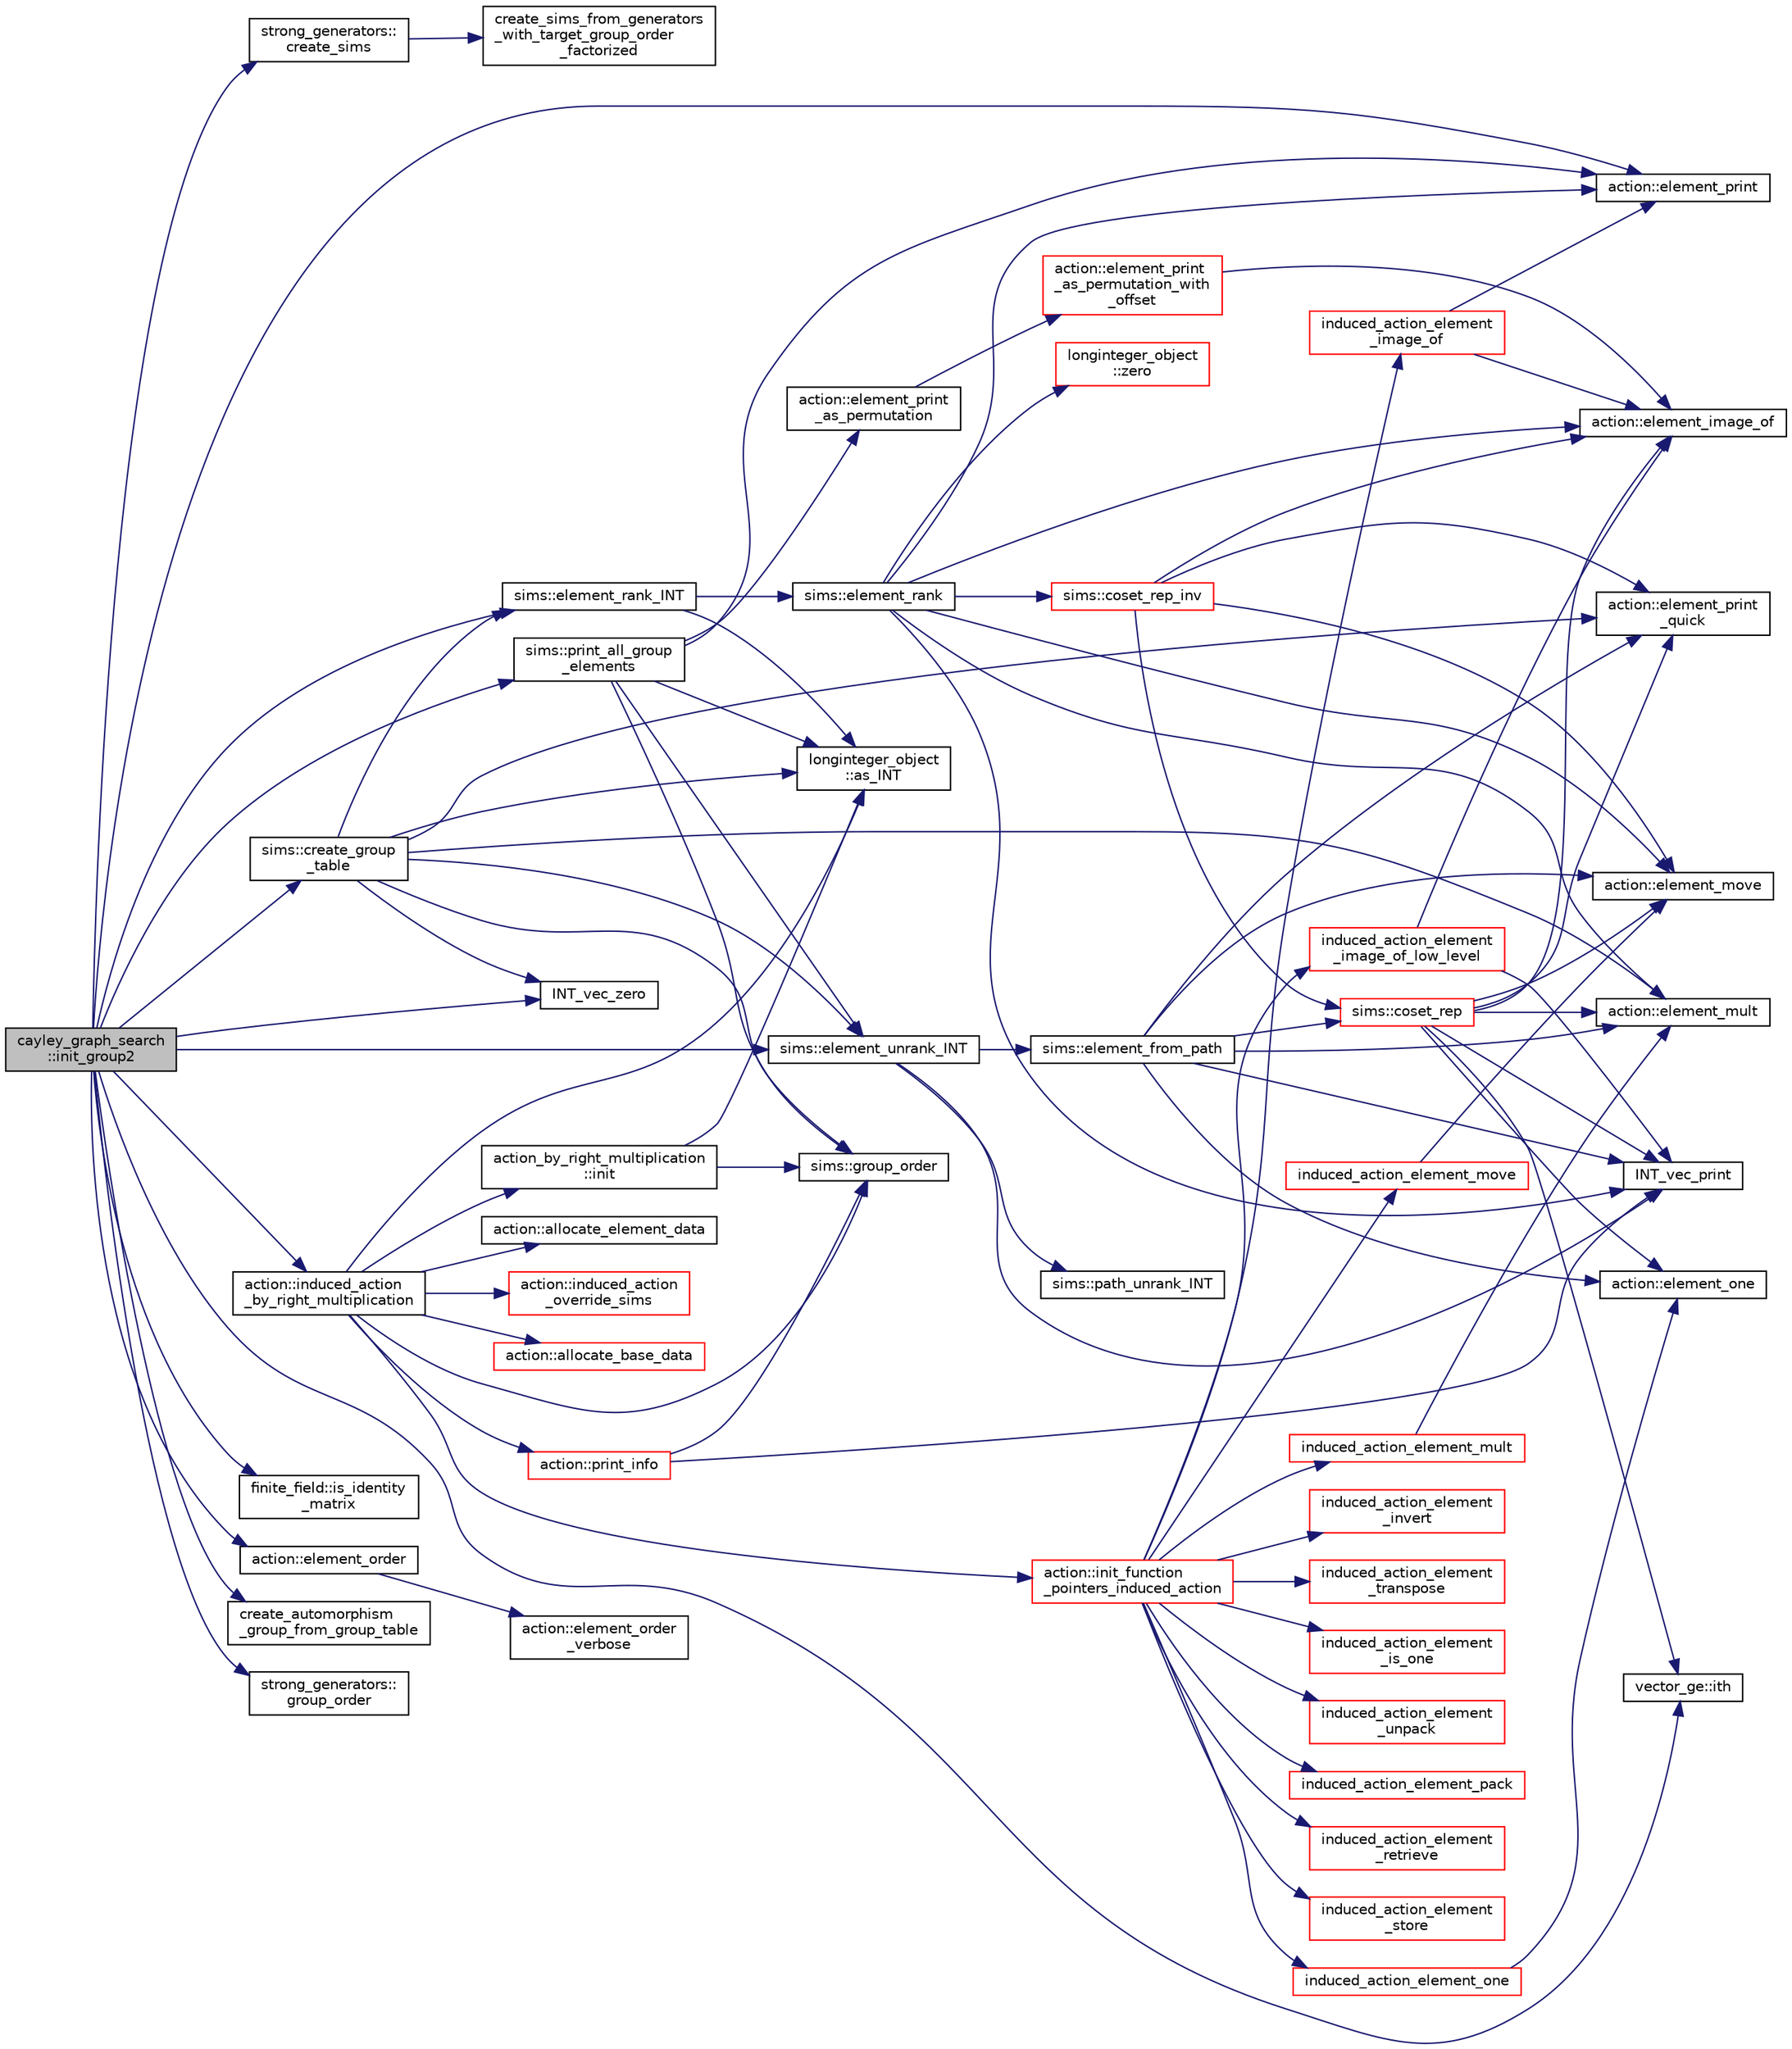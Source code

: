 digraph "cayley_graph_search::init_group2"
{
  edge [fontname="Helvetica",fontsize="10",labelfontname="Helvetica",labelfontsize="10"];
  node [fontname="Helvetica",fontsize="10",shape=record];
  rankdir="LR";
  Node1963 [label="cayley_graph_search\l::init_group2",height=0.2,width=0.4,color="black", fillcolor="grey75", style="filled", fontcolor="black"];
  Node1963 -> Node1964 [color="midnightblue",fontsize="10",style="solid",fontname="Helvetica"];
  Node1964 [label="strong_generators::\lcreate_sims",height=0.2,width=0.4,color="black", fillcolor="white", style="filled",URL="$dc/d09/classstrong__generators.html#afca700d50772a39eeb74239355ae67e1"];
  Node1964 -> Node1965 [color="midnightblue",fontsize="10",style="solid",fontname="Helvetica"];
  Node1965 [label="create_sims_from_generators\l_with_target_group_order\l_factorized",height=0.2,width=0.4,color="black", fillcolor="white", style="filled",URL="$d2/d3a/group__theory_8h.html#a40f2df36e351d6e63bd2bb196cc5b430"];
  Node1963 -> Node1966 [color="midnightblue",fontsize="10",style="solid",fontname="Helvetica"];
  Node1966 [label="sims::print_all_group\l_elements",height=0.2,width=0.4,color="black", fillcolor="white", style="filled",URL="$d9/df3/classsims.html#a000c1f285c6678fe7f591ced343588aa"];
  Node1966 -> Node1967 [color="midnightblue",fontsize="10",style="solid",fontname="Helvetica"];
  Node1967 [label="sims::group_order",height=0.2,width=0.4,color="black", fillcolor="white", style="filled",URL="$d9/df3/classsims.html#aa442445175656570fa35febbe790efad"];
  Node1966 -> Node1968 [color="midnightblue",fontsize="10",style="solid",fontname="Helvetica"];
  Node1968 [label="longinteger_object\l::as_INT",height=0.2,width=0.4,color="black", fillcolor="white", style="filled",URL="$dd/d7e/classlonginteger__object.html#afb992d4679a6741acc63c8bcba27971e"];
  Node1966 -> Node1969 [color="midnightblue",fontsize="10",style="solid",fontname="Helvetica"];
  Node1969 [label="sims::element_unrank_INT",height=0.2,width=0.4,color="black", fillcolor="white", style="filled",URL="$d9/df3/classsims.html#a435d84bb7bf7292f14593b2a4344151f"];
  Node1969 -> Node1970 [color="midnightblue",fontsize="10",style="solid",fontname="Helvetica"];
  Node1970 [label="sims::path_unrank_INT",height=0.2,width=0.4,color="black", fillcolor="white", style="filled",URL="$d9/df3/classsims.html#a8ae2ffa971c2aac809d83c18e4e91926"];
  Node1969 -> Node1971 [color="midnightblue",fontsize="10",style="solid",fontname="Helvetica"];
  Node1971 [label="INT_vec_print",height=0.2,width=0.4,color="black", fillcolor="white", style="filled",URL="$df/dbf/sajeeb_8_c.html#a79a5901af0b47dd0d694109543c027fe"];
  Node1969 -> Node1972 [color="midnightblue",fontsize="10",style="solid",fontname="Helvetica"];
  Node1972 [label="sims::element_from_path",height=0.2,width=0.4,color="black", fillcolor="white", style="filled",URL="$d9/df3/classsims.html#a4a9bc25b1b8e61ba34d6d3d9f9fb8ab8"];
  Node1972 -> Node1971 [color="midnightblue",fontsize="10",style="solid",fontname="Helvetica"];
  Node1972 -> Node1973 [color="midnightblue",fontsize="10",style="solid",fontname="Helvetica"];
  Node1973 [label="action::element_one",height=0.2,width=0.4,color="black", fillcolor="white", style="filled",URL="$d2/d86/classaction.html#a780a105daf04d6d1fe7e2f63b3c88e3b"];
  Node1972 -> Node1974 [color="midnightblue",fontsize="10",style="solid",fontname="Helvetica"];
  Node1974 [label="sims::coset_rep",height=0.2,width=0.4,color="red", fillcolor="white", style="filled",URL="$d9/df3/classsims.html#a3d669dba4d005cd2399388f27f44cd04"];
  Node1974 -> Node1971 [color="midnightblue",fontsize="10",style="solid",fontname="Helvetica"];
  Node1974 -> Node1973 [color="midnightblue",fontsize="10",style="solid",fontname="Helvetica"];
  Node1974 -> Node1977 [color="midnightblue",fontsize="10",style="solid",fontname="Helvetica"];
  Node1977 [label="vector_ge::ith",height=0.2,width=0.4,color="black", fillcolor="white", style="filled",URL="$d4/d6e/classvector__ge.html#a1ff002e8b746a9beb119d57dcd4a15ff"];
  Node1974 -> Node1978 [color="midnightblue",fontsize="10",style="solid",fontname="Helvetica"];
  Node1978 [label="action::element_print\l_quick",height=0.2,width=0.4,color="black", fillcolor="white", style="filled",URL="$d2/d86/classaction.html#a4844680cf6750396f76494a28655265b"];
  Node1974 -> Node1979 [color="midnightblue",fontsize="10",style="solid",fontname="Helvetica"];
  Node1979 [label="action::element_mult",height=0.2,width=0.4,color="black", fillcolor="white", style="filled",URL="$d2/d86/classaction.html#ae9e36b2cae1f0f7bd7144097fa9a34b3"];
  Node1974 -> Node1980 [color="midnightblue",fontsize="10",style="solid",fontname="Helvetica"];
  Node1980 [label="action::element_move",height=0.2,width=0.4,color="black", fillcolor="white", style="filled",URL="$d2/d86/classaction.html#a550947491bbb534d3d7951f50198a874"];
  Node1974 -> Node1981 [color="midnightblue",fontsize="10",style="solid",fontname="Helvetica"];
  Node1981 [label="action::element_image_of",height=0.2,width=0.4,color="black", fillcolor="white", style="filled",URL="$d2/d86/classaction.html#ae09559d4537a048fc860f8a74a31393d"];
  Node1972 -> Node1978 [color="midnightblue",fontsize="10",style="solid",fontname="Helvetica"];
  Node1972 -> Node1979 [color="midnightblue",fontsize="10",style="solid",fontname="Helvetica"];
  Node1972 -> Node1980 [color="midnightblue",fontsize="10",style="solid",fontname="Helvetica"];
  Node1966 -> Node1982 [color="midnightblue",fontsize="10",style="solid",fontname="Helvetica"];
  Node1982 [label="action::element_print",height=0.2,width=0.4,color="black", fillcolor="white", style="filled",URL="$d2/d86/classaction.html#ae38c3ef3c1125213733d63c6fc3c40cd"];
  Node1966 -> Node1983 [color="midnightblue",fontsize="10",style="solid",fontname="Helvetica"];
  Node1983 [label="action::element_print\l_as_permutation",height=0.2,width=0.4,color="black", fillcolor="white", style="filled",URL="$d2/d86/classaction.html#a2975618a8203187b688a67c947150bb8"];
  Node1983 -> Node1984 [color="midnightblue",fontsize="10",style="solid",fontname="Helvetica"];
  Node1984 [label="action::element_print\l_as_permutation_with\l_offset",height=0.2,width=0.4,color="red", fillcolor="white", style="filled",URL="$d2/d86/classaction.html#addd61d869434abaad431124a6d858396"];
  Node1984 -> Node1981 [color="midnightblue",fontsize="10",style="solid",fontname="Helvetica"];
  Node1963 -> Node1992 [color="midnightblue",fontsize="10",style="solid",fontname="Helvetica"];
  Node1992 [label="INT_vec_zero",height=0.2,width=0.4,color="black", fillcolor="white", style="filled",URL="$df/dbf/sajeeb_8_c.html#aa8c9c7977203577026080f546fe4980f"];
  Node1963 -> Node1969 [color="midnightblue",fontsize="10",style="solid",fontname="Helvetica"];
  Node1963 -> Node1982 [color="midnightblue",fontsize="10",style="solid",fontname="Helvetica"];
  Node1963 -> Node1993 [color="midnightblue",fontsize="10",style="solid",fontname="Helvetica"];
  Node1993 [label="sims::element_rank_INT",height=0.2,width=0.4,color="black", fillcolor="white", style="filled",URL="$d9/df3/classsims.html#a8ff29017c518c9ed459a7ea9eade2974"];
  Node1993 -> Node1994 [color="midnightblue",fontsize="10",style="solid",fontname="Helvetica"];
  Node1994 [label="sims::element_rank",height=0.2,width=0.4,color="black", fillcolor="white", style="filled",URL="$d9/df3/classsims.html#a00fb332192d01becb17b6a059482fc8d"];
  Node1994 -> Node1980 [color="midnightblue",fontsize="10",style="solid",fontname="Helvetica"];
  Node1994 -> Node1995 [color="midnightblue",fontsize="10",style="solid",fontname="Helvetica"];
  Node1995 [label="longinteger_object\l::zero",height=0.2,width=0.4,color="red", fillcolor="white", style="filled",URL="$dd/d7e/classlonginteger__object.html#a6cdf946c2eb5e3e71ffb534716fa8a86"];
  Node1994 -> Node1981 [color="midnightblue",fontsize="10",style="solid",fontname="Helvetica"];
  Node1994 -> Node1971 [color="midnightblue",fontsize="10",style="solid",fontname="Helvetica"];
  Node1994 -> Node1982 [color="midnightblue",fontsize="10",style="solid",fontname="Helvetica"];
  Node1994 -> Node2002 [color="midnightblue",fontsize="10",style="solid",fontname="Helvetica"];
  Node2002 [label="sims::coset_rep_inv",height=0.2,width=0.4,color="red", fillcolor="white", style="filled",URL="$d9/df3/classsims.html#a388f523d4ec997fce4e9ede924de99b9"];
  Node2002 -> Node1974 [color="midnightblue",fontsize="10",style="solid",fontname="Helvetica"];
  Node2002 -> Node1978 [color="midnightblue",fontsize="10",style="solid",fontname="Helvetica"];
  Node2002 -> Node1981 [color="midnightblue",fontsize="10",style="solid",fontname="Helvetica"];
  Node2002 -> Node1980 [color="midnightblue",fontsize="10",style="solid",fontname="Helvetica"];
  Node1994 -> Node1979 [color="midnightblue",fontsize="10",style="solid",fontname="Helvetica"];
  Node1993 -> Node1968 [color="midnightblue",fontsize="10",style="solid",fontname="Helvetica"];
  Node1963 -> Node2004 [color="midnightblue",fontsize="10",style="solid",fontname="Helvetica"];
  Node2004 [label="finite_field::is_identity\l_matrix",height=0.2,width=0.4,color="black", fillcolor="white", style="filled",URL="$df/d5a/classfinite__field.html#abf9e4cb7b3f7fef89fa676a5feb84ecd"];
  Node1963 -> Node2005 [color="midnightblue",fontsize="10",style="solid",fontname="Helvetica"];
  Node2005 [label="action::element_order",height=0.2,width=0.4,color="black", fillcolor="white", style="filled",URL="$d2/d86/classaction.html#a50046bf5383ee5febe5a882677626d34"];
  Node2005 -> Node2006 [color="midnightblue",fontsize="10",style="solid",fontname="Helvetica"];
  Node2006 [label="action::element_order\l_verbose",height=0.2,width=0.4,color="black", fillcolor="white", style="filled",URL="$d2/d86/classaction.html#add2dfd7b5222e51853d8f8dfd53eb95d"];
  Node1963 -> Node1977 [color="midnightblue",fontsize="10",style="solid",fontname="Helvetica"];
  Node1963 -> Node2007 [color="midnightblue",fontsize="10",style="solid",fontname="Helvetica"];
  Node2007 [label="sims::create_group\l_table",height=0.2,width=0.4,color="black", fillcolor="white", style="filled",URL="$d9/df3/classsims.html#a300c4eeca13fe79bca4145c63da09142"];
  Node2007 -> Node1967 [color="midnightblue",fontsize="10",style="solid",fontname="Helvetica"];
  Node2007 -> Node1968 [color="midnightblue",fontsize="10",style="solid",fontname="Helvetica"];
  Node2007 -> Node1992 [color="midnightblue",fontsize="10",style="solid",fontname="Helvetica"];
  Node2007 -> Node1969 [color="midnightblue",fontsize="10",style="solid",fontname="Helvetica"];
  Node2007 -> Node1979 [color="midnightblue",fontsize="10",style="solid",fontname="Helvetica"];
  Node2007 -> Node1978 [color="midnightblue",fontsize="10",style="solid",fontname="Helvetica"];
  Node2007 -> Node1993 [color="midnightblue",fontsize="10",style="solid",fontname="Helvetica"];
  Node1963 -> Node2008 [color="midnightblue",fontsize="10",style="solid",fontname="Helvetica"];
  Node2008 [label="create_automorphism\l_group_from_group_table",height=0.2,width=0.4,color="black", fillcolor="white", style="filled",URL="$d5/d90/action__global_8_c.html#a26edd2b6827b6f73bd0d09a6afb6d55b"];
  Node1963 -> Node2009 [color="midnightblue",fontsize="10",style="solid",fontname="Helvetica"];
  Node2009 [label="strong_generators::\lgroup_order",height=0.2,width=0.4,color="black", fillcolor="white", style="filled",URL="$dc/d09/classstrong__generators.html#a91f453c2bfd6502b96f4b4eed16beb20"];
  Node1963 -> Node2010 [color="midnightblue",fontsize="10",style="solid",fontname="Helvetica"];
  Node2010 [label="action::induced_action\l_by_right_multiplication",height=0.2,width=0.4,color="black", fillcolor="white", style="filled",URL="$d2/d86/classaction.html#aafa2818d9d98046507e2754938be0c04"];
  Node2010 -> Node1967 [color="midnightblue",fontsize="10",style="solid",fontname="Helvetica"];
  Node2010 -> Node1968 [color="midnightblue",fontsize="10",style="solid",fontname="Helvetica"];
  Node2010 -> Node2011 [color="midnightblue",fontsize="10",style="solid",fontname="Helvetica"];
  Node2011 [label="action_by_right_multiplication\l::init",height=0.2,width=0.4,color="black", fillcolor="white", style="filled",URL="$d5/daa/classaction__by__right__multiplication.html#a4bfd55df988a2da62c08ba412748ba51"];
  Node2011 -> Node1967 [color="midnightblue",fontsize="10",style="solid",fontname="Helvetica"];
  Node2011 -> Node1968 [color="midnightblue",fontsize="10",style="solid",fontname="Helvetica"];
  Node2010 -> Node2012 [color="midnightblue",fontsize="10",style="solid",fontname="Helvetica"];
  Node2012 [label="action::init_function\l_pointers_induced_action",height=0.2,width=0.4,color="red", fillcolor="white", style="filled",URL="$d2/d86/classaction.html#a3b9287d084b24f7a3b9532a7589c58de"];
  Node2012 -> Node2013 [color="midnightblue",fontsize="10",style="solid",fontname="Helvetica"];
  Node2013 [label="induced_action_element\l_image_of",height=0.2,width=0.4,color="red", fillcolor="white", style="filled",URL="$dc/dd4/group__actions_8h.html#a821850d6c3988dd122de0489cd36f0f0"];
  Node2013 -> Node1981 [color="midnightblue",fontsize="10",style="solid",fontname="Helvetica"];
  Node2013 -> Node1982 [color="midnightblue",fontsize="10",style="solid",fontname="Helvetica"];
  Node2012 -> Node2383 [color="midnightblue",fontsize="10",style="solid",fontname="Helvetica"];
  Node2383 [label="induced_action_element\l_image_of_low_level",height=0.2,width=0.4,color="red", fillcolor="white", style="filled",URL="$dc/dd4/group__actions_8h.html#aa4bc5f68829829d9a41223c260c658c5"];
  Node2383 -> Node1971 [color="midnightblue",fontsize="10",style="solid",fontname="Helvetica"];
  Node2383 -> Node1981 [color="midnightblue",fontsize="10",style="solid",fontname="Helvetica"];
  Node2012 -> Node2385 [color="midnightblue",fontsize="10",style="solid",fontname="Helvetica"];
  Node2385 [label="induced_action_element_one",height=0.2,width=0.4,color="red", fillcolor="white", style="filled",URL="$dc/dd4/group__actions_8h.html#a11ad8abff8304e30e16403a1975a8aab"];
  Node2385 -> Node1973 [color="midnightblue",fontsize="10",style="solid",fontname="Helvetica"];
  Node2012 -> Node2387 [color="midnightblue",fontsize="10",style="solid",fontname="Helvetica"];
  Node2387 [label="induced_action_element\l_is_one",height=0.2,width=0.4,color="red", fillcolor="white", style="filled",URL="$dc/dd4/group__actions_8h.html#aadb6a2b56e25c82dd455de09bb4bda82"];
  Node2012 -> Node2391 [color="midnightblue",fontsize="10",style="solid",fontname="Helvetica"];
  Node2391 [label="induced_action_element\l_unpack",height=0.2,width=0.4,color="red", fillcolor="white", style="filled",URL="$dc/dd4/group__actions_8h.html#a99c6ddc3d11eeccddf87ca23badd1890"];
  Node2012 -> Node2394 [color="midnightblue",fontsize="10",style="solid",fontname="Helvetica"];
  Node2394 [label="induced_action_element_pack",height=0.2,width=0.4,color="red", fillcolor="white", style="filled",URL="$dc/dd4/group__actions_8h.html#aa80cbe650affcff950137367a431715f"];
  Node2012 -> Node2397 [color="midnightblue",fontsize="10",style="solid",fontname="Helvetica"];
  Node2397 [label="induced_action_element\l_retrieve",height=0.2,width=0.4,color="red", fillcolor="white", style="filled",URL="$dc/dd4/group__actions_8h.html#a9e51f4ab67af75d0a12a3eb7f211a5b4"];
  Node2012 -> Node2403 [color="midnightblue",fontsize="10",style="solid",fontname="Helvetica"];
  Node2403 [label="induced_action_element\l_store",height=0.2,width=0.4,color="red", fillcolor="white", style="filled",URL="$dc/dd4/group__actions_8h.html#a23d42fb239ba7e886b1fb9fc96f1a3be"];
  Node2012 -> Node2410 [color="midnightblue",fontsize="10",style="solid",fontname="Helvetica"];
  Node2410 [label="induced_action_element_mult",height=0.2,width=0.4,color="red", fillcolor="white", style="filled",URL="$dc/dd4/group__actions_8h.html#a7b00701d128922145960b4c15307113c"];
  Node2410 -> Node1979 [color="midnightblue",fontsize="10",style="solid",fontname="Helvetica"];
  Node2012 -> Node2412 [color="midnightblue",fontsize="10",style="solid",fontname="Helvetica"];
  Node2412 [label="induced_action_element\l_invert",height=0.2,width=0.4,color="red", fillcolor="white", style="filled",URL="$dc/dd4/group__actions_8h.html#a9b7e3c76b30897cb2b62a974e063ce12"];
  Node2012 -> Node2414 [color="midnightblue",fontsize="10",style="solid",fontname="Helvetica"];
  Node2414 [label="induced_action_element\l_transpose",height=0.2,width=0.4,color="red", fillcolor="white", style="filled",URL="$dc/dd4/group__actions_8h.html#ad1379970ade84fe3a44f26f5ec500db4"];
  Node2012 -> Node2417 [color="midnightblue",fontsize="10",style="solid",fontname="Helvetica"];
  Node2417 [label="induced_action_element_move",height=0.2,width=0.4,color="red", fillcolor="white", style="filled",URL="$dc/dd4/group__actions_8h.html#a7b319593ee737d9c1ab5bc6223377541"];
  Node2417 -> Node1980 [color="midnightblue",fontsize="10",style="solid",fontname="Helvetica"];
  Node2010 -> Node2439 [color="midnightblue",fontsize="10",style="solid",fontname="Helvetica"];
  Node2439 [label="action::allocate_base_data",height=0.2,width=0.4,color="red", fillcolor="white", style="filled",URL="$d2/d86/classaction.html#a345fa8dfbb60c8a100ab4dd80a966b1b"];
  Node2010 -> Node2442 [color="midnightblue",fontsize="10",style="solid",fontname="Helvetica"];
  Node2442 [label="action::allocate_element_data",height=0.2,width=0.4,color="black", fillcolor="white", style="filled",URL="$d2/d86/classaction.html#adc5f98db8315bfd17fcd2fbb437d8f60"];
  Node2010 -> Node2443 [color="midnightblue",fontsize="10",style="solid",fontname="Helvetica"];
  Node2443 [label="action::induced_action\l_override_sims",height=0.2,width=0.4,color="red", fillcolor="white", style="filled",URL="$d2/d86/classaction.html#ac8cc7d4543f6ef75a04777bd82ca244b"];
  Node2010 -> Node2445 [color="midnightblue",fontsize="10",style="solid",fontname="Helvetica"];
  Node2445 [label="action::print_info",height=0.2,width=0.4,color="red", fillcolor="white", style="filled",URL="$d2/d86/classaction.html#a6f89e493e5c5a32e5c3b8963d438ce86"];
  Node2445 -> Node1971 [color="midnightblue",fontsize="10",style="solid",fontname="Helvetica"];
  Node2445 -> Node1967 [color="midnightblue",fontsize="10",style="solid",fontname="Helvetica"];
}
